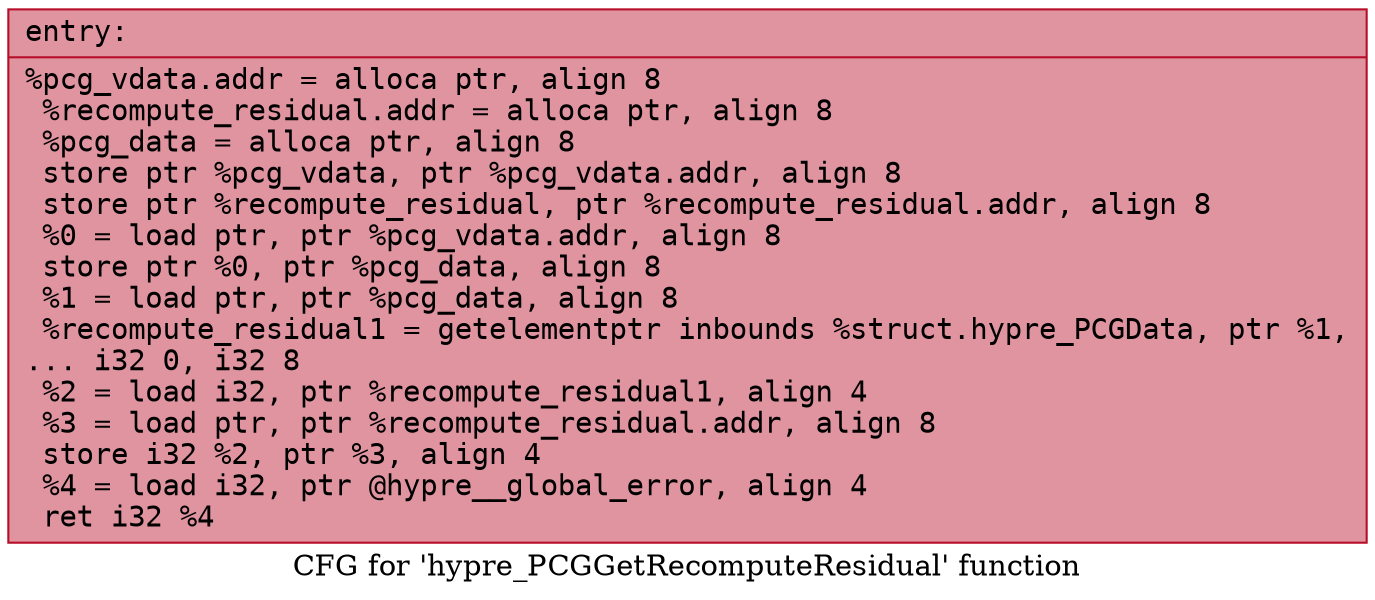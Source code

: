 digraph "CFG for 'hypre_PCGGetRecomputeResidual' function" {
	label="CFG for 'hypre_PCGGetRecomputeResidual' function";

	Node0x5570616808f0 [shape=record,color="#b70d28ff", style=filled, fillcolor="#b70d2870" fontname="Courier",label="{entry:\l|  %pcg_vdata.addr = alloca ptr, align 8\l  %recompute_residual.addr = alloca ptr, align 8\l  %pcg_data = alloca ptr, align 8\l  store ptr %pcg_vdata, ptr %pcg_vdata.addr, align 8\l  store ptr %recompute_residual, ptr %recompute_residual.addr, align 8\l  %0 = load ptr, ptr %pcg_vdata.addr, align 8\l  store ptr %0, ptr %pcg_data, align 8\l  %1 = load ptr, ptr %pcg_data, align 8\l  %recompute_residual1 = getelementptr inbounds %struct.hypre_PCGData, ptr %1,\l... i32 0, i32 8\l  %2 = load i32, ptr %recompute_residual1, align 4\l  %3 = load ptr, ptr %recompute_residual.addr, align 8\l  store i32 %2, ptr %3, align 4\l  %4 = load i32, ptr @hypre__global_error, align 4\l  ret i32 %4\l}"];
}
